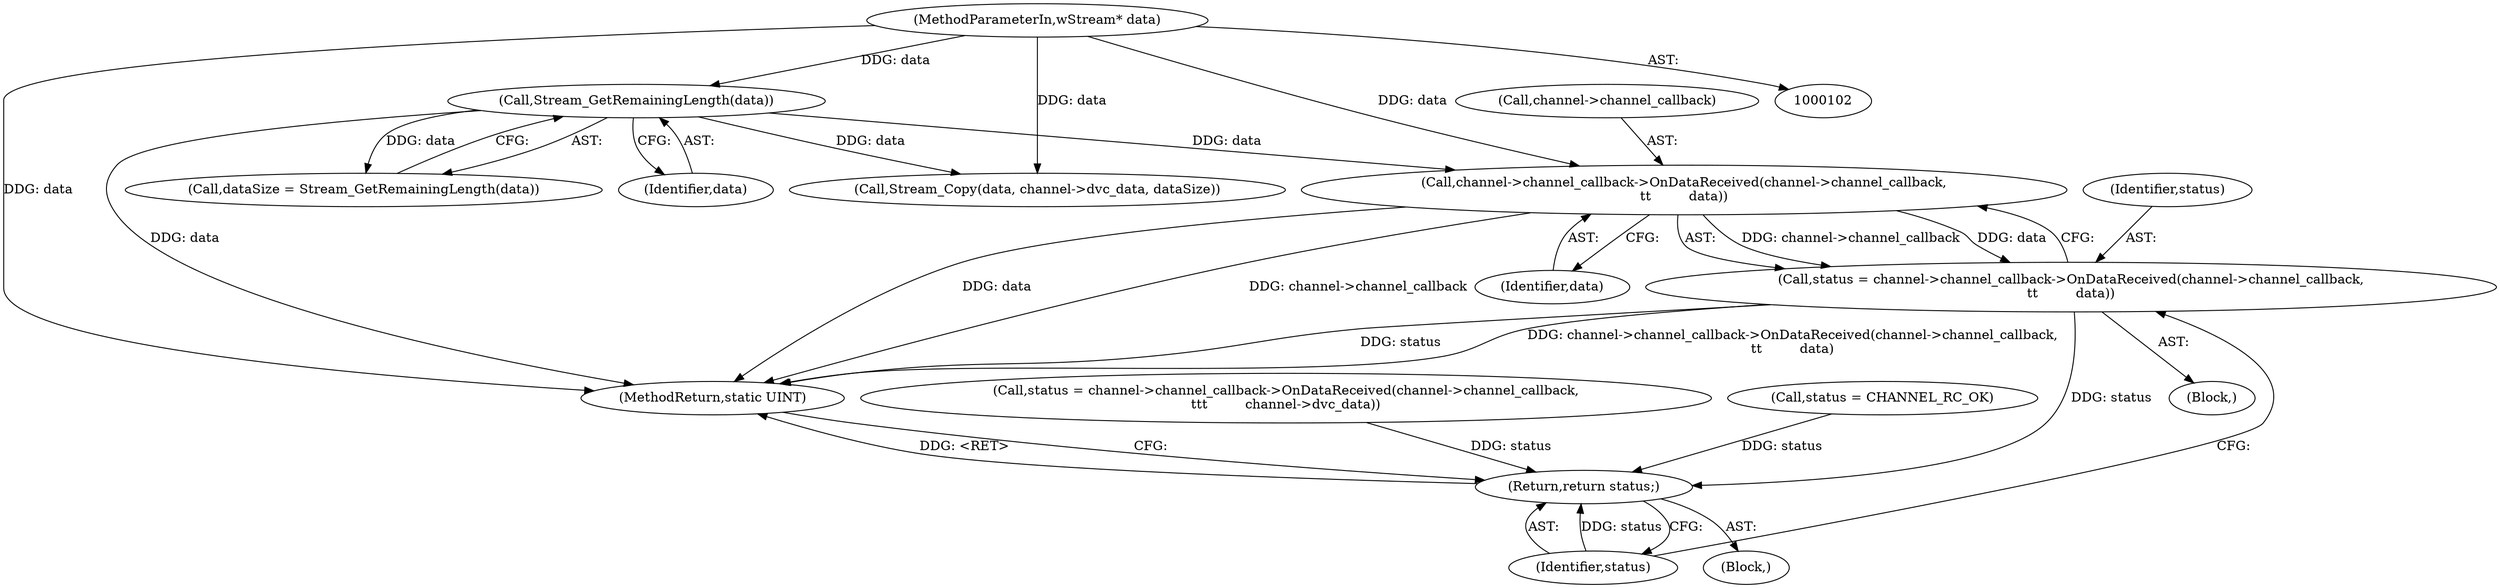 digraph "0_FreeRDP_baee520e3dd9be6511c45a14c5f5e77784de1471_6@API" {
"1000220" [label="(Call,channel->channel_callback->OnDataReceived(channel->channel_callback,\n\t\t         data))"];
"1000116" [label="(Call,Stream_GetRemainingLength(data))"];
"1000106" [label="(MethodParameterIn,wStream* data)"];
"1000218" [label="(Call,status = channel->channel_callback->OnDataReceived(channel->channel_callback,\n\t\t         data))"];
"1000225" [label="(Return,return status;)"];
"1000226" [label="(Identifier,status)"];
"1000217" [label="(Block,)"];
"1000225" [label="(Return,return status;)"];
"1000114" [label="(Call,dataSize = Stream_GetRemainingLength(data))"];
"1000117" [label="(Identifier,data)"];
"1000107" [label="(Block,)"];
"1000198" [label="(Call,status = channel->channel_callback->OnDataReceived(channel->channel_callback,\n\t\t\t         channel->dvc_data))"];
"1000218" [label="(Call,status = channel->channel_callback->OnDataReceived(channel->channel_callback,\n\t\t         data))"];
"1000224" [label="(Identifier,data)"];
"1000173" [label="(Call,Stream_Copy(data, channel->dvc_data, dataSize))"];
"1000109" [label="(Call,status = CHANNEL_RC_OK)"];
"1000220" [label="(Call,channel->channel_callback->OnDataReceived(channel->channel_callback,\n\t\t         data))"];
"1000221" [label="(Call,channel->channel_callback)"];
"1000219" [label="(Identifier,status)"];
"1000106" [label="(MethodParameterIn,wStream* data)"];
"1000116" [label="(Call,Stream_GetRemainingLength(data))"];
"1000227" [label="(MethodReturn,static UINT)"];
"1000220" -> "1000218"  [label="AST: "];
"1000220" -> "1000224"  [label="CFG: "];
"1000221" -> "1000220"  [label="AST: "];
"1000224" -> "1000220"  [label="AST: "];
"1000218" -> "1000220"  [label="CFG: "];
"1000220" -> "1000227"  [label="DDG: channel->channel_callback"];
"1000220" -> "1000227"  [label="DDG: data"];
"1000220" -> "1000218"  [label="DDG: channel->channel_callback"];
"1000220" -> "1000218"  [label="DDG: data"];
"1000116" -> "1000220"  [label="DDG: data"];
"1000106" -> "1000220"  [label="DDG: data"];
"1000116" -> "1000114"  [label="AST: "];
"1000116" -> "1000117"  [label="CFG: "];
"1000117" -> "1000116"  [label="AST: "];
"1000114" -> "1000116"  [label="CFG: "];
"1000116" -> "1000227"  [label="DDG: data"];
"1000116" -> "1000114"  [label="DDG: data"];
"1000106" -> "1000116"  [label="DDG: data"];
"1000116" -> "1000173"  [label="DDG: data"];
"1000106" -> "1000102"  [label="AST: "];
"1000106" -> "1000227"  [label="DDG: data"];
"1000106" -> "1000173"  [label="DDG: data"];
"1000218" -> "1000217"  [label="AST: "];
"1000219" -> "1000218"  [label="AST: "];
"1000226" -> "1000218"  [label="CFG: "];
"1000218" -> "1000227"  [label="DDG: status"];
"1000218" -> "1000227"  [label="DDG: channel->channel_callback->OnDataReceived(channel->channel_callback,\n\t\t         data)"];
"1000218" -> "1000225"  [label="DDG: status"];
"1000225" -> "1000107"  [label="AST: "];
"1000225" -> "1000226"  [label="CFG: "];
"1000226" -> "1000225"  [label="AST: "];
"1000227" -> "1000225"  [label="CFG: "];
"1000225" -> "1000227"  [label="DDG: <RET>"];
"1000226" -> "1000225"  [label="DDG: status"];
"1000198" -> "1000225"  [label="DDG: status"];
"1000109" -> "1000225"  [label="DDG: status"];
}
